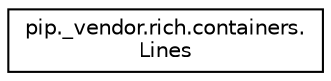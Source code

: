 digraph "Graphical Class Hierarchy"
{
 // LATEX_PDF_SIZE
  edge [fontname="Helvetica",fontsize="10",labelfontname="Helvetica",labelfontsize="10"];
  node [fontname="Helvetica",fontsize="10",shape=record];
  rankdir="LR";
  Node0 [label="pip._vendor.rich.containers.\lLines",height=0.2,width=0.4,color="black", fillcolor="white", style="filled",URL="$classpip_1_1__vendor_1_1rich_1_1containers_1_1Lines.html",tooltip=" "];
}
